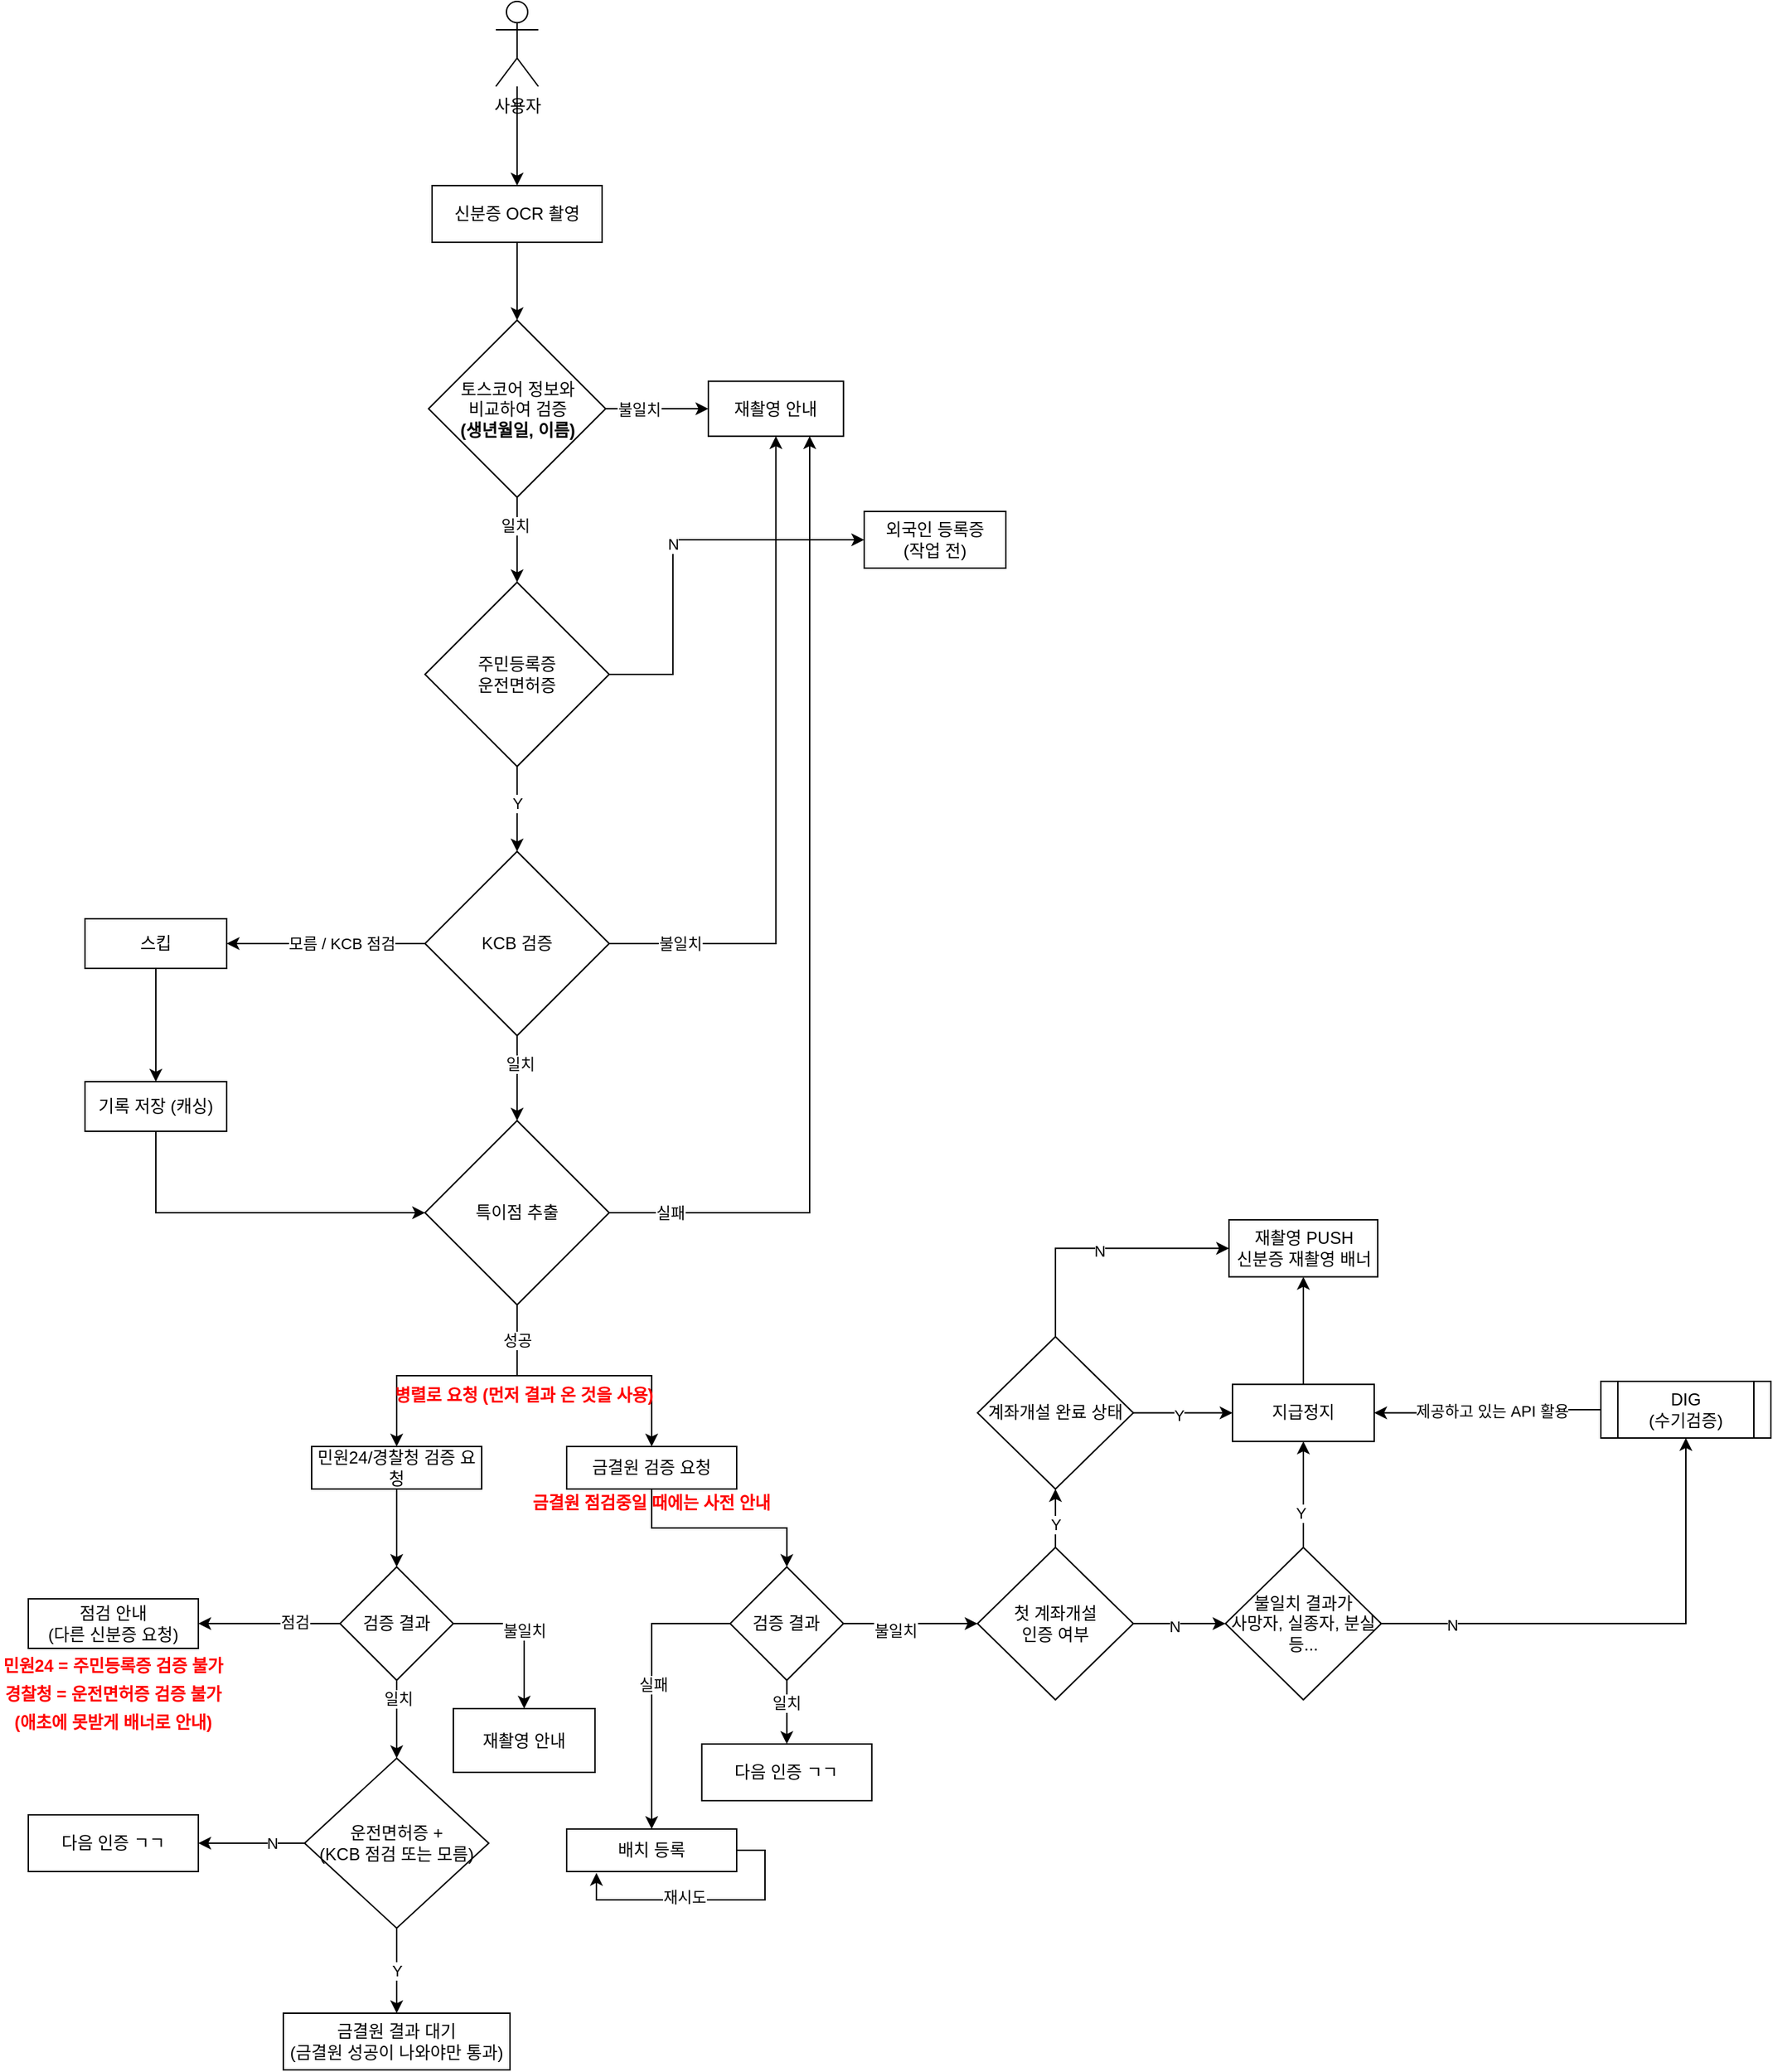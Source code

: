 <mxfile version="14.6.12" type="github">
  <diagram id="C5RBs43oDa-KdzZeNtuy" name="Page-1">
    <mxGraphModel dx="2013" dy="541" grid="1" gridSize="10" guides="1" tooltips="1" connect="1" arrows="1" fold="1" page="1" pageScale="1" pageWidth="827" pageHeight="1169" math="0" shadow="0">
      <root>
        <mxCell id="WIyWlLk6GJQsqaUBKTNV-0" />
        <mxCell id="WIyWlLk6GJQsqaUBKTNV-1" parent="WIyWlLk6GJQsqaUBKTNV-0" />
        <mxCell id="xMfNHaJi8qfaiqYtk1ZG-2" value="" style="edgeStyle=orthogonalEdgeStyle;rounded=0;orthogonalLoop=1;jettySize=auto;html=1;" edge="1" parent="WIyWlLk6GJQsqaUBKTNV-1" source="xMfNHaJi8qfaiqYtk1ZG-0" target="xMfNHaJi8qfaiqYtk1ZG-1">
          <mxGeometry relative="1" as="geometry" />
        </mxCell>
        <mxCell id="xMfNHaJi8qfaiqYtk1ZG-0" value="사용자" style="shape=umlActor;verticalLabelPosition=bottom;verticalAlign=top;html=1;outlineConnect=0;" vertex="1" parent="WIyWlLk6GJQsqaUBKTNV-1">
          <mxGeometry x="220" y="20" width="30" height="60" as="geometry" />
        </mxCell>
        <mxCell id="xMfNHaJi8qfaiqYtk1ZG-4" value="" style="edgeStyle=orthogonalEdgeStyle;rounded=0;orthogonalLoop=1;jettySize=auto;html=1;" edge="1" parent="WIyWlLk6GJQsqaUBKTNV-1" source="xMfNHaJi8qfaiqYtk1ZG-1" target="xMfNHaJi8qfaiqYtk1ZG-3">
          <mxGeometry relative="1" as="geometry" />
        </mxCell>
        <mxCell id="xMfNHaJi8qfaiqYtk1ZG-1" value="신분증 OCR 촬영" style="whiteSpace=wrap;html=1;verticalAlign=middle;" vertex="1" parent="WIyWlLk6GJQsqaUBKTNV-1">
          <mxGeometry x="175" y="150" width="120" height="40" as="geometry" />
        </mxCell>
        <mxCell id="xMfNHaJi8qfaiqYtk1ZG-6" value="" style="edgeStyle=orthogonalEdgeStyle;rounded=0;orthogonalLoop=1;jettySize=auto;html=1;" edge="1" parent="WIyWlLk6GJQsqaUBKTNV-1" source="xMfNHaJi8qfaiqYtk1ZG-3" target="xMfNHaJi8qfaiqYtk1ZG-5">
          <mxGeometry relative="1" as="geometry" />
        </mxCell>
        <mxCell id="xMfNHaJi8qfaiqYtk1ZG-11" value="일치&amp;nbsp;" style="edgeLabel;html=1;align=center;verticalAlign=middle;resizable=0;points=[];" vertex="1" connectable="0" parent="xMfNHaJi8qfaiqYtk1ZG-6">
          <mxGeometry x="0.24" relative="1" as="geometry">
            <mxPoint y="-17" as="offset" />
          </mxGeometry>
        </mxCell>
        <mxCell id="xMfNHaJi8qfaiqYtk1ZG-13" value="" style="edgeStyle=orthogonalEdgeStyle;rounded=0;orthogonalLoop=1;jettySize=auto;html=1;" edge="1" parent="WIyWlLk6GJQsqaUBKTNV-1" source="xMfNHaJi8qfaiqYtk1ZG-3" target="xMfNHaJi8qfaiqYtk1ZG-12">
          <mxGeometry relative="1" as="geometry" />
        </mxCell>
        <mxCell id="xMfNHaJi8qfaiqYtk1ZG-14" value="불일치" style="edgeLabel;html=1;align=center;verticalAlign=middle;resizable=0;points=[];" vertex="1" connectable="0" parent="xMfNHaJi8qfaiqYtk1ZG-13">
          <mxGeometry x="0.248" y="2" relative="1" as="geometry">
            <mxPoint x="-22" y="2" as="offset" />
          </mxGeometry>
        </mxCell>
        <mxCell id="xMfNHaJi8qfaiqYtk1ZG-3" value="토스코어 정보와 &lt;br&gt;비교하여 검증&lt;br&gt;&lt;b&gt;(생년월일, 이름)&lt;/b&gt;" style="rhombus;whiteSpace=wrap;html=1;verticalAlign=middle;" vertex="1" parent="WIyWlLk6GJQsqaUBKTNV-1">
          <mxGeometry x="172.5" y="245" width="125" height="125" as="geometry" />
        </mxCell>
        <mxCell id="xMfNHaJi8qfaiqYtk1ZG-10" value="N" style="edgeStyle=orthogonalEdgeStyle;rounded=0;orthogonalLoop=1;jettySize=auto;html=1;" edge="1" parent="WIyWlLk6GJQsqaUBKTNV-1" source="xMfNHaJi8qfaiqYtk1ZG-5" target="xMfNHaJi8qfaiqYtk1ZG-9">
          <mxGeometry relative="1" as="geometry">
            <Array as="points">
              <mxPoint x="345" y="495" />
              <mxPoint x="345" y="440" />
              <mxPoint x="345" y="440" />
            </Array>
          </mxGeometry>
        </mxCell>
        <mxCell id="xMfNHaJi8qfaiqYtk1ZG-16" value="" style="edgeStyle=orthogonalEdgeStyle;rounded=0;orthogonalLoop=1;jettySize=auto;html=1;" edge="1" parent="WIyWlLk6GJQsqaUBKTNV-1" source="xMfNHaJi8qfaiqYtk1ZG-5" target="xMfNHaJi8qfaiqYtk1ZG-15">
          <mxGeometry relative="1" as="geometry" />
        </mxCell>
        <mxCell id="xMfNHaJi8qfaiqYtk1ZG-17" value="Y" style="edgeLabel;html=1;align=center;verticalAlign=middle;resizable=0;points=[];" vertex="1" connectable="0" parent="xMfNHaJi8qfaiqYtk1ZG-16">
          <mxGeometry x="-0.15" relative="1" as="geometry">
            <mxPoint as="offset" />
          </mxGeometry>
        </mxCell>
        <mxCell id="xMfNHaJi8qfaiqYtk1ZG-5" value="주민등록증&lt;br&gt;운전면허증" style="rhombus;whiteSpace=wrap;html=1;" vertex="1" parent="WIyWlLk6GJQsqaUBKTNV-1">
          <mxGeometry x="170" y="430" width="130" height="130" as="geometry" />
        </mxCell>
        <mxCell id="xMfNHaJi8qfaiqYtk1ZG-9" value="외국인 등록증&lt;br&gt;(작업 전)" style="whiteSpace=wrap;html=1;" vertex="1" parent="WIyWlLk6GJQsqaUBKTNV-1">
          <mxGeometry x="480" y="380" width="100" height="40" as="geometry" />
        </mxCell>
        <mxCell id="xMfNHaJi8qfaiqYtk1ZG-12" value="재촬영 안내" style="whiteSpace=wrap;html=1;" vertex="1" parent="WIyWlLk6GJQsqaUBKTNV-1">
          <mxGeometry x="370" y="288.13" width="95.38" height="38.75" as="geometry" />
        </mxCell>
        <mxCell id="xMfNHaJi8qfaiqYtk1ZG-19" value="" style="edgeStyle=orthogonalEdgeStyle;rounded=0;orthogonalLoop=1;jettySize=auto;html=1;" edge="1" parent="WIyWlLk6GJQsqaUBKTNV-1" source="xMfNHaJi8qfaiqYtk1ZG-15" target="xMfNHaJi8qfaiqYtk1ZG-18">
          <mxGeometry relative="1" as="geometry" />
        </mxCell>
        <mxCell id="xMfNHaJi8qfaiqYtk1ZG-20" value="모름 / KCB 점검" style="edgeLabel;html=1;align=center;verticalAlign=middle;resizable=0;points=[];" vertex="1" connectable="0" parent="xMfNHaJi8qfaiqYtk1ZG-19">
          <mxGeometry x="-0.153" relative="1" as="geometry">
            <mxPoint as="offset" />
          </mxGeometry>
        </mxCell>
        <mxCell id="xMfNHaJi8qfaiqYtk1ZG-24" value="" style="edgeStyle=orthogonalEdgeStyle;rounded=0;orthogonalLoop=1;jettySize=auto;html=1;" edge="1" parent="WIyWlLk6GJQsqaUBKTNV-1" source="xMfNHaJi8qfaiqYtk1ZG-15" target="xMfNHaJi8qfaiqYtk1ZG-23">
          <mxGeometry relative="1" as="geometry" />
        </mxCell>
        <mxCell id="xMfNHaJi8qfaiqYtk1ZG-26" value="일치" style="edgeLabel;html=1;align=center;verticalAlign=middle;resizable=0;points=[];" vertex="1" connectable="0" parent="xMfNHaJi8qfaiqYtk1ZG-24">
          <mxGeometry x="-0.333" y="2" relative="1" as="geometry">
            <mxPoint as="offset" />
          </mxGeometry>
        </mxCell>
        <mxCell id="xMfNHaJi8qfaiqYtk1ZG-28" value="" style="edgeStyle=orthogonalEdgeStyle;rounded=0;orthogonalLoop=1;jettySize=auto;html=1;entryX=0.5;entryY=1;entryDx=0;entryDy=0;" edge="1" parent="WIyWlLk6GJQsqaUBKTNV-1" source="xMfNHaJi8qfaiqYtk1ZG-15" target="xMfNHaJi8qfaiqYtk1ZG-12">
          <mxGeometry relative="1" as="geometry">
            <mxPoint x="370" y="685" as="targetPoint" />
          </mxGeometry>
        </mxCell>
        <mxCell id="xMfNHaJi8qfaiqYtk1ZG-29" value="불일치" style="edgeLabel;html=1;align=center;verticalAlign=middle;resizable=0;points=[];" vertex="1" connectable="0" parent="xMfNHaJi8qfaiqYtk1ZG-28">
          <mxGeometry x="-0.224" y="-4" relative="1" as="geometry">
            <mxPoint x="-72" y="67" as="offset" />
          </mxGeometry>
        </mxCell>
        <mxCell id="xMfNHaJi8qfaiqYtk1ZG-15" value="KCB 검증" style="rhombus;whiteSpace=wrap;html=1;" vertex="1" parent="WIyWlLk6GJQsqaUBKTNV-1">
          <mxGeometry x="170" y="620" width="130" height="130" as="geometry" />
        </mxCell>
        <mxCell id="xMfNHaJi8qfaiqYtk1ZG-22" value="" style="edgeStyle=orthogonalEdgeStyle;rounded=0;orthogonalLoop=1;jettySize=auto;html=1;" edge="1" parent="WIyWlLk6GJQsqaUBKTNV-1" source="xMfNHaJi8qfaiqYtk1ZG-18" target="xMfNHaJi8qfaiqYtk1ZG-21">
          <mxGeometry relative="1" as="geometry" />
        </mxCell>
        <mxCell id="xMfNHaJi8qfaiqYtk1ZG-18" value="스킵" style="whiteSpace=wrap;html=1;" vertex="1" parent="WIyWlLk6GJQsqaUBKTNV-1">
          <mxGeometry x="-70" y="667.5" width="100" height="35" as="geometry" />
        </mxCell>
        <mxCell id="xMfNHaJi8qfaiqYtk1ZG-25" style="edgeStyle=orthogonalEdgeStyle;rounded=0;orthogonalLoop=1;jettySize=auto;html=1;entryX=0;entryY=0.5;entryDx=0;entryDy=0;" edge="1" parent="WIyWlLk6GJQsqaUBKTNV-1" source="xMfNHaJi8qfaiqYtk1ZG-21" target="xMfNHaJi8qfaiqYtk1ZG-23">
          <mxGeometry relative="1" as="geometry">
            <Array as="points">
              <mxPoint x="-20" y="875" />
            </Array>
          </mxGeometry>
        </mxCell>
        <mxCell id="xMfNHaJi8qfaiqYtk1ZG-21" value="기록 저장 (캐싱)" style="whiteSpace=wrap;html=1;" vertex="1" parent="WIyWlLk6GJQsqaUBKTNV-1">
          <mxGeometry x="-70" y="782.5" width="100" height="35" as="geometry" />
        </mxCell>
        <mxCell id="xMfNHaJi8qfaiqYtk1ZG-32" style="edgeStyle=orthogonalEdgeStyle;rounded=0;orthogonalLoop=1;jettySize=auto;html=1;entryX=0.75;entryY=1;entryDx=0;entryDy=0;" edge="1" parent="WIyWlLk6GJQsqaUBKTNV-1" source="xMfNHaJi8qfaiqYtk1ZG-23" target="xMfNHaJi8qfaiqYtk1ZG-12">
          <mxGeometry relative="1" as="geometry" />
        </mxCell>
        <mxCell id="xMfNHaJi8qfaiqYtk1ZG-33" value="실패" style="edgeLabel;html=1;align=center;verticalAlign=middle;resizable=0;points=[];" vertex="1" connectable="0" parent="xMfNHaJi8qfaiqYtk1ZG-32">
          <mxGeometry x="-0.875" relative="1" as="geometry">
            <mxPoint as="offset" />
          </mxGeometry>
        </mxCell>
        <mxCell id="xMfNHaJi8qfaiqYtk1ZG-35" value="" style="edgeStyle=orthogonalEdgeStyle;rounded=0;orthogonalLoop=1;jettySize=auto;html=1;" edge="1" parent="WIyWlLk6GJQsqaUBKTNV-1" source="xMfNHaJi8qfaiqYtk1ZG-23" target="xMfNHaJi8qfaiqYtk1ZG-34">
          <mxGeometry relative="1" as="geometry" />
        </mxCell>
        <mxCell id="xMfNHaJi8qfaiqYtk1ZG-36" style="edgeStyle=orthogonalEdgeStyle;rounded=0;orthogonalLoop=1;jettySize=auto;html=1;entryX=0.5;entryY=0;entryDx=0;entryDy=0;" edge="1" parent="WIyWlLk6GJQsqaUBKTNV-1" source="xMfNHaJi8qfaiqYtk1ZG-23" target="xMfNHaJi8qfaiqYtk1ZG-37">
          <mxGeometry relative="1" as="geometry">
            <mxPoint x="300" y="1010" as="targetPoint" />
          </mxGeometry>
        </mxCell>
        <mxCell id="xMfNHaJi8qfaiqYtk1ZG-41" value="성공" style="edgeLabel;html=1;align=center;verticalAlign=middle;resizable=0;points=[];" vertex="1" connectable="0" parent="xMfNHaJi8qfaiqYtk1ZG-36">
          <mxGeometry x="-0.746" relative="1" as="geometry">
            <mxPoint as="offset" />
          </mxGeometry>
        </mxCell>
        <mxCell id="xMfNHaJi8qfaiqYtk1ZG-23" value="특이점 추출" style="rhombus;whiteSpace=wrap;html=1;" vertex="1" parent="WIyWlLk6GJQsqaUBKTNV-1">
          <mxGeometry x="170" y="810" width="130" height="130" as="geometry" />
        </mxCell>
        <mxCell id="xMfNHaJi8qfaiqYtk1ZG-45" value="" style="edgeStyle=orthogonalEdgeStyle;rounded=0;orthogonalLoop=1;jettySize=auto;html=1;fontColor=#FF0000;" edge="1" parent="WIyWlLk6GJQsqaUBKTNV-1" source="xMfNHaJi8qfaiqYtk1ZG-34" target="xMfNHaJi8qfaiqYtk1ZG-44">
          <mxGeometry relative="1" as="geometry" />
        </mxCell>
        <mxCell id="xMfNHaJi8qfaiqYtk1ZG-34" value="민원24/경찰청 검증 요청" style="whiteSpace=wrap;html=1;" vertex="1" parent="WIyWlLk6GJQsqaUBKTNV-1">
          <mxGeometry x="90" y="1040" width="120" height="30" as="geometry" />
        </mxCell>
        <mxCell id="xMfNHaJi8qfaiqYtk1ZG-47" value="" style="edgeStyle=orthogonalEdgeStyle;rounded=0;orthogonalLoop=1;jettySize=auto;html=1;fontColor=#FF0000;" edge="1" parent="WIyWlLk6GJQsqaUBKTNV-1" source="xMfNHaJi8qfaiqYtk1ZG-37" target="xMfNHaJi8qfaiqYtk1ZG-46">
          <mxGeometry relative="1" as="geometry" />
        </mxCell>
        <mxCell id="xMfNHaJi8qfaiqYtk1ZG-37" value="금결원 검증 요청" style="whiteSpace=wrap;html=1;" vertex="1" parent="WIyWlLk6GJQsqaUBKTNV-1">
          <mxGeometry x="270" y="1040" width="120" height="30" as="geometry" />
        </mxCell>
        <mxCell id="xMfNHaJi8qfaiqYtk1ZG-42" value="병렬로 요청 (먼저 결과 온 것을 사용)" style="text;html=1;strokeColor=none;fillColor=none;align=center;verticalAlign=middle;whiteSpace=wrap;rounded=0;fontStyle=1;fontColor=#FF0000;" vertex="1" parent="WIyWlLk6GJQsqaUBKTNV-1">
          <mxGeometry x="145" y="994" width="190" height="20" as="geometry" />
        </mxCell>
        <mxCell id="xMfNHaJi8qfaiqYtk1ZG-49" value="" style="edgeStyle=orthogonalEdgeStyle;rounded=0;orthogonalLoop=1;jettySize=auto;html=1;fontColor=#FF0000;" edge="1" parent="WIyWlLk6GJQsqaUBKTNV-1" source="xMfNHaJi8qfaiqYtk1ZG-44" target="xMfNHaJi8qfaiqYtk1ZG-48">
          <mxGeometry relative="1" as="geometry" />
        </mxCell>
        <mxCell id="xMfNHaJi8qfaiqYtk1ZG-50" value="&lt;font color=&quot;#000000&quot;&gt;점검&lt;/font&gt;" style="edgeLabel;html=1;align=center;verticalAlign=middle;resizable=0;points=[];fontColor=#FF0000;" vertex="1" connectable="0" parent="xMfNHaJi8qfaiqYtk1ZG-49">
          <mxGeometry x="-0.36" y="-1" relative="1" as="geometry">
            <mxPoint as="offset" />
          </mxGeometry>
        </mxCell>
        <mxCell id="xMfNHaJi8qfaiqYtk1ZG-56" value="" style="edgeStyle=orthogonalEdgeStyle;rounded=0;orthogonalLoop=1;jettySize=auto;html=1;fontColor=#FF0000;" edge="1" parent="WIyWlLk6GJQsqaUBKTNV-1" source="xMfNHaJi8qfaiqYtk1ZG-44" target="xMfNHaJi8qfaiqYtk1ZG-55">
          <mxGeometry relative="1" as="geometry" />
        </mxCell>
        <mxCell id="xMfNHaJi8qfaiqYtk1ZG-57" value="&lt;font color=&quot;#000000&quot;&gt;&lt;span&gt;일치&lt;/span&gt;&lt;/font&gt;" style="edgeLabel;html=1;align=center;verticalAlign=middle;resizable=0;points=[];fontColor=#FF0000;" vertex="1" connectable="0" parent="xMfNHaJi8qfaiqYtk1ZG-56">
          <mxGeometry x="-0.538" y="1" relative="1" as="geometry">
            <mxPoint as="offset" />
          </mxGeometry>
        </mxCell>
        <mxCell id="xMfNHaJi8qfaiqYtk1ZG-64" value="&lt;font color=&quot;#000000&quot;&gt;불일치&lt;/font&gt;" style="edgeStyle=orthogonalEdgeStyle;rounded=0;orthogonalLoop=1;jettySize=auto;html=1;fontColor=#FF0000;" edge="1" parent="WIyWlLk6GJQsqaUBKTNV-1" source="xMfNHaJi8qfaiqYtk1ZG-44" target="xMfNHaJi8qfaiqYtk1ZG-65">
          <mxGeometry relative="1" as="geometry">
            <mxPoint x="230" y="1230" as="targetPoint" />
            <Array as="points">
              <mxPoint x="240" y="1165" />
            </Array>
          </mxGeometry>
        </mxCell>
        <mxCell id="xMfNHaJi8qfaiqYtk1ZG-44" value="검증 결과" style="rhombus;whiteSpace=wrap;html=1;" vertex="1" parent="WIyWlLk6GJQsqaUBKTNV-1">
          <mxGeometry x="110" y="1125" width="80" height="80" as="geometry" />
        </mxCell>
        <mxCell id="xMfNHaJi8qfaiqYtk1ZG-66" style="edgeStyle=orthogonalEdgeStyle;rounded=0;orthogonalLoop=1;jettySize=auto;html=1;fontColor=#FF0000;exitX=0;exitY=0.5;exitDx=0;exitDy=0;" edge="1" parent="WIyWlLk6GJQsqaUBKTNV-1" source="xMfNHaJi8qfaiqYtk1ZG-46" target="xMfNHaJi8qfaiqYtk1ZG-67">
          <mxGeometry relative="1" as="geometry">
            <mxPoint x="330" y="1280" as="targetPoint" />
            <mxPoint x="330" y="1180" as="sourcePoint" />
          </mxGeometry>
        </mxCell>
        <mxCell id="xMfNHaJi8qfaiqYtk1ZG-68" value="실패" style="edgeLabel;html=1;align=center;verticalAlign=middle;resizable=0;points=[];" vertex="1" connectable="0" parent="xMfNHaJi8qfaiqYtk1ZG-66">
          <mxGeometry x="-0.018" y="1" relative="1" as="geometry">
            <mxPoint as="offset" />
          </mxGeometry>
        </mxCell>
        <mxCell id="xMfNHaJi8qfaiqYtk1ZG-72" style="edgeStyle=orthogonalEdgeStyle;rounded=0;orthogonalLoop=1;jettySize=auto;html=1;fontColor=#000000;" edge="1" parent="WIyWlLk6GJQsqaUBKTNV-1" source="xMfNHaJi8qfaiqYtk1ZG-46" target="xMfNHaJi8qfaiqYtk1ZG-71">
          <mxGeometry relative="1" as="geometry" />
        </mxCell>
        <mxCell id="xMfNHaJi8qfaiqYtk1ZG-73" value="일치" style="edgeLabel;html=1;align=center;verticalAlign=middle;resizable=0;points=[];fontColor=#000000;" vertex="1" connectable="0" parent="xMfNHaJi8qfaiqYtk1ZG-72">
          <mxGeometry x="-0.289" y="-1" relative="1" as="geometry">
            <mxPoint as="offset" />
          </mxGeometry>
        </mxCell>
        <mxCell id="xMfNHaJi8qfaiqYtk1ZG-74" style="edgeStyle=orthogonalEdgeStyle;rounded=0;orthogonalLoop=1;jettySize=auto;html=1;fontColor=#000000;" edge="1" parent="WIyWlLk6GJQsqaUBKTNV-1" source="xMfNHaJi8qfaiqYtk1ZG-46">
          <mxGeometry relative="1" as="geometry">
            <mxPoint x="560" y="1165" as="targetPoint" />
          </mxGeometry>
        </mxCell>
        <mxCell id="xMfNHaJi8qfaiqYtk1ZG-80" value="불일치" style="edgeLabel;html=1;align=center;verticalAlign=middle;resizable=0;points=[];fontColor=#000000;" vertex="1" connectable="0" parent="xMfNHaJi8qfaiqYtk1ZG-74">
          <mxGeometry x="-0.247" y="-5" relative="1" as="geometry">
            <mxPoint as="offset" />
          </mxGeometry>
        </mxCell>
        <mxCell id="xMfNHaJi8qfaiqYtk1ZG-46" value="&lt;span&gt;검증 결과&lt;/span&gt;" style="rhombus;whiteSpace=wrap;html=1;" vertex="1" parent="WIyWlLk6GJQsqaUBKTNV-1">
          <mxGeometry x="385.38" y="1125" width="80" height="80" as="geometry" />
        </mxCell>
        <mxCell id="xMfNHaJi8qfaiqYtk1ZG-48" value="점검 안내 &lt;br&gt;(다른 신분증 요청)" style="whiteSpace=wrap;html=1;" vertex="1" parent="WIyWlLk6GJQsqaUBKTNV-1">
          <mxGeometry x="-110" y="1147.5" width="120" height="35" as="geometry" />
        </mxCell>
        <mxCell id="xMfNHaJi8qfaiqYtk1ZG-53" value="민원24 = 주민등록증 검증 불가" style="text;html=1;strokeColor=none;fillColor=none;align=center;verticalAlign=middle;whiteSpace=wrap;rounded=0;fontColor=#FF0000;fontStyle=1" vertex="1" parent="WIyWlLk6GJQsqaUBKTNV-1">
          <mxGeometry x="-130" y="1185" width="160" height="20" as="geometry" />
        </mxCell>
        <mxCell id="xMfNHaJi8qfaiqYtk1ZG-54" value="경찰청 = 운전면허증 검증 불가" style="text;html=1;strokeColor=none;fillColor=none;align=center;verticalAlign=middle;whiteSpace=wrap;rounded=0;fontColor=#FF0000;fontStyle=1" vertex="1" parent="WIyWlLk6GJQsqaUBKTNV-1">
          <mxGeometry x="-130" y="1205" width="160" height="20" as="geometry" />
        </mxCell>
        <mxCell id="xMfNHaJi8qfaiqYtk1ZG-59" value="" style="edgeStyle=orthogonalEdgeStyle;rounded=0;orthogonalLoop=1;jettySize=auto;html=1;fontColor=#FF0000;" edge="1" parent="WIyWlLk6GJQsqaUBKTNV-1" source="xMfNHaJi8qfaiqYtk1ZG-55" target="xMfNHaJi8qfaiqYtk1ZG-58">
          <mxGeometry relative="1" as="geometry" />
        </mxCell>
        <mxCell id="xMfNHaJi8qfaiqYtk1ZG-60" value="&lt;font color=&quot;#000000&quot;&gt;N&lt;/font&gt;" style="edgeLabel;html=1;align=center;verticalAlign=middle;resizable=0;points=[];fontColor=#FF0000;" vertex="1" connectable="0" parent="xMfNHaJi8qfaiqYtk1ZG-59">
          <mxGeometry x="-0.387" relative="1" as="geometry">
            <mxPoint as="offset" />
          </mxGeometry>
        </mxCell>
        <mxCell id="xMfNHaJi8qfaiqYtk1ZG-62" value="&lt;font color=&quot;#000000&quot;&gt;Y&lt;/font&gt;" style="edgeStyle=orthogonalEdgeStyle;rounded=0;orthogonalLoop=1;jettySize=auto;html=1;fontColor=#FF0000;" edge="1" parent="WIyWlLk6GJQsqaUBKTNV-1" source="xMfNHaJi8qfaiqYtk1ZG-55" target="xMfNHaJi8qfaiqYtk1ZG-61">
          <mxGeometry relative="1" as="geometry" />
        </mxCell>
        <mxCell id="xMfNHaJi8qfaiqYtk1ZG-55" value="운전면허증 + &lt;br&gt;(KCB 점검 또는 모름)" style="rhombus;whiteSpace=wrap;html=1;" vertex="1" parent="WIyWlLk6GJQsqaUBKTNV-1">
          <mxGeometry x="85" y="1260" width="130" height="120" as="geometry" />
        </mxCell>
        <mxCell id="xMfNHaJi8qfaiqYtk1ZG-58" value="다음 인증 ㄱㄱ" style="whiteSpace=wrap;html=1;" vertex="1" parent="WIyWlLk6GJQsqaUBKTNV-1">
          <mxGeometry x="-110" y="1300" width="120" height="40" as="geometry" />
        </mxCell>
        <mxCell id="xMfNHaJi8qfaiqYtk1ZG-61" value="금결원 결과 대기&lt;br&gt;(금결원 성공이 나와야만 통과)" style="whiteSpace=wrap;html=1;" vertex="1" parent="WIyWlLk6GJQsqaUBKTNV-1">
          <mxGeometry x="70" y="1440" width="160" height="40" as="geometry" />
        </mxCell>
        <mxCell id="xMfNHaJi8qfaiqYtk1ZG-65" value="&lt;font color=&quot;#000000&quot;&gt;재촬영 안내&lt;/font&gt;" style="rounded=0;whiteSpace=wrap;html=1;fontColor=#FF0000;" vertex="1" parent="WIyWlLk6GJQsqaUBKTNV-1">
          <mxGeometry x="190" y="1225" width="100" height="45" as="geometry" />
        </mxCell>
        <mxCell id="xMfNHaJi8qfaiqYtk1ZG-67" value="&lt;font color=&quot;#000000&quot;&gt;배치 등록&lt;/font&gt;" style="rounded=0;whiteSpace=wrap;html=1;fontColor=#FF0000;" vertex="1" parent="WIyWlLk6GJQsqaUBKTNV-1">
          <mxGeometry x="270" y="1310" width="120" height="30" as="geometry" />
        </mxCell>
        <mxCell id="xMfNHaJi8qfaiqYtk1ZG-69" style="edgeStyle=orthogonalEdgeStyle;rounded=0;orthogonalLoop=1;jettySize=auto;html=1;entryX=0.175;entryY=1.033;entryDx=0;entryDy=0;entryPerimeter=0;fontColor=#000000;" edge="1" parent="WIyWlLk6GJQsqaUBKTNV-1" source="xMfNHaJi8qfaiqYtk1ZG-67" target="xMfNHaJi8qfaiqYtk1ZG-67">
          <mxGeometry relative="1" as="geometry">
            <Array as="points">
              <mxPoint x="410" y="1325" />
              <mxPoint x="410" y="1360" />
              <mxPoint x="291" y="1360" />
            </Array>
          </mxGeometry>
        </mxCell>
        <mxCell id="xMfNHaJi8qfaiqYtk1ZG-70" value="재시도" style="edgeLabel;html=1;align=center;verticalAlign=middle;resizable=0;points=[];fontColor=#000000;" vertex="1" connectable="0" parent="xMfNHaJi8qfaiqYtk1ZG-69">
          <mxGeometry x="0.161" y="-2" relative="1" as="geometry">
            <mxPoint as="offset" />
          </mxGeometry>
        </mxCell>
        <mxCell id="xMfNHaJi8qfaiqYtk1ZG-71" value="다음 인증 ㄱㄱ" style="whiteSpace=wrap;html=1;" vertex="1" parent="WIyWlLk6GJQsqaUBKTNV-1">
          <mxGeometry x="365.38" y="1250" width="120" height="40" as="geometry" />
        </mxCell>
        <mxCell id="xMfNHaJi8qfaiqYtk1ZG-82" value="" style="edgeStyle=orthogonalEdgeStyle;rounded=0;orthogonalLoop=1;jettySize=auto;html=1;fontColor=#000000;" edge="1" parent="WIyWlLk6GJQsqaUBKTNV-1" source="xMfNHaJi8qfaiqYtk1ZG-76" target="xMfNHaJi8qfaiqYtk1ZG-81">
          <mxGeometry relative="1" as="geometry" />
        </mxCell>
        <mxCell id="xMfNHaJi8qfaiqYtk1ZG-95" value="Y" style="edgeLabel;html=1;align=center;verticalAlign=middle;resizable=0;points=[];fontColor=#000000;" vertex="1" connectable="0" parent="xMfNHaJi8qfaiqYtk1ZG-82">
          <mxGeometry x="-0.164" relative="1" as="geometry">
            <mxPoint as="offset" />
          </mxGeometry>
        </mxCell>
        <mxCell id="xMfNHaJi8qfaiqYtk1ZG-97" value="" style="edgeStyle=orthogonalEdgeStyle;rounded=0;orthogonalLoop=1;jettySize=auto;html=1;fontColor=#000000;" edge="1" parent="WIyWlLk6GJQsqaUBKTNV-1" source="xMfNHaJi8qfaiqYtk1ZG-76" target="xMfNHaJi8qfaiqYtk1ZG-96">
          <mxGeometry relative="1" as="geometry" />
        </mxCell>
        <mxCell id="xMfNHaJi8qfaiqYtk1ZG-98" value="N" style="edgeLabel;html=1;align=center;verticalAlign=middle;resizable=0;points=[];fontColor=#000000;" vertex="1" connectable="0" parent="xMfNHaJi8qfaiqYtk1ZG-97">
          <mxGeometry x="-0.125" y="-2" relative="1" as="geometry">
            <mxPoint as="offset" />
          </mxGeometry>
        </mxCell>
        <mxCell id="xMfNHaJi8qfaiqYtk1ZG-76" value="첫 계좌개설 &lt;br&gt;인증 여부" style="rhombus;whiteSpace=wrap;html=1;" vertex="1" parent="WIyWlLk6GJQsqaUBKTNV-1">
          <mxGeometry x="560" y="1111.25" width="110" height="107.5" as="geometry" />
        </mxCell>
        <mxCell id="xMfNHaJi8qfaiqYtk1ZG-86" value="" style="edgeStyle=orthogonalEdgeStyle;rounded=0;orthogonalLoop=1;jettySize=auto;html=1;fontColor=#000000;" edge="1" parent="WIyWlLk6GJQsqaUBKTNV-1" source="xMfNHaJi8qfaiqYtk1ZG-81" target="xMfNHaJi8qfaiqYtk1ZG-85">
          <mxGeometry relative="1" as="geometry" />
        </mxCell>
        <mxCell id="xMfNHaJi8qfaiqYtk1ZG-94" value="Y" style="edgeLabel;html=1;align=center;verticalAlign=middle;resizable=0;points=[];fontColor=#000000;" vertex="1" connectable="0" parent="xMfNHaJi8qfaiqYtk1ZG-86">
          <mxGeometry x="-0.086" y="-1" relative="1" as="geometry">
            <mxPoint as="offset" />
          </mxGeometry>
        </mxCell>
        <mxCell id="xMfNHaJi8qfaiqYtk1ZG-107" style="edgeStyle=orthogonalEdgeStyle;rounded=0;orthogonalLoop=1;jettySize=auto;html=1;entryX=0;entryY=0.5;entryDx=0;entryDy=0;fontColor=#000000;" edge="1" parent="WIyWlLk6GJQsqaUBKTNV-1" source="xMfNHaJi8qfaiqYtk1ZG-81" target="xMfNHaJi8qfaiqYtk1ZG-101">
          <mxGeometry relative="1" as="geometry">
            <Array as="points">
              <mxPoint x="615" y="900" />
            </Array>
          </mxGeometry>
        </mxCell>
        <mxCell id="xMfNHaJi8qfaiqYtk1ZG-108" value="N" style="edgeLabel;html=1;align=center;verticalAlign=middle;resizable=0;points=[];fontColor=#000000;" vertex="1" connectable="0" parent="xMfNHaJi8qfaiqYtk1ZG-107">
          <mxGeometry x="0.01" y="-2" relative="1" as="geometry">
            <mxPoint as="offset" />
          </mxGeometry>
        </mxCell>
        <mxCell id="xMfNHaJi8qfaiqYtk1ZG-81" value="계좌개설 완료 상태" style="rhombus;whiteSpace=wrap;html=1;" vertex="1" parent="WIyWlLk6GJQsqaUBKTNV-1">
          <mxGeometry x="560" y="962.5" width="110" height="107.5" as="geometry" />
        </mxCell>
        <mxCell id="xMfNHaJi8qfaiqYtk1ZG-102" style="edgeStyle=orthogonalEdgeStyle;rounded=0;orthogonalLoop=1;jettySize=auto;html=1;entryX=0.5;entryY=1;entryDx=0;entryDy=0;fontColor=#000000;" edge="1" parent="WIyWlLk6GJQsqaUBKTNV-1" source="xMfNHaJi8qfaiqYtk1ZG-85" target="xMfNHaJi8qfaiqYtk1ZG-101">
          <mxGeometry relative="1" as="geometry" />
        </mxCell>
        <mxCell id="xMfNHaJi8qfaiqYtk1ZG-85" value="지급정지" style="whiteSpace=wrap;html=1;" vertex="1" parent="WIyWlLk6GJQsqaUBKTNV-1">
          <mxGeometry x="740" y="996.13" width="100" height="40.25" as="geometry" />
        </mxCell>
        <mxCell id="xMfNHaJi8qfaiqYtk1ZG-92" style="edgeStyle=orthogonalEdgeStyle;rounded=0;orthogonalLoop=1;jettySize=auto;html=1;entryX=1;entryY=0.5;entryDx=0;entryDy=0;fontColor=#000000;" edge="1" parent="WIyWlLk6GJQsqaUBKTNV-1" source="xMfNHaJi8qfaiqYtk1ZG-90" target="xMfNHaJi8qfaiqYtk1ZG-85">
          <mxGeometry relative="1" as="geometry" />
        </mxCell>
        <mxCell id="xMfNHaJi8qfaiqYtk1ZG-93" value="제공하고 있는 API 활용" style="edgeLabel;html=1;align=center;verticalAlign=middle;resizable=0;points=[];fontColor=#000000;" vertex="1" connectable="0" parent="xMfNHaJi8qfaiqYtk1ZG-92">
          <mxGeometry x="-0.054" y="1" relative="1" as="geometry">
            <mxPoint as="offset" />
          </mxGeometry>
        </mxCell>
        <mxCell id="xMfNHaJi8qfaiqYtk1ZG-90" value="DIG&lt;br&gt;(수기검증)" style="shape=process;whiteSpace=wrap;html=1;backgroundOutline=1;fontColor=#000000;" vertex="1" parent="WIyWlLk6GJQsqaUBKTNV-1">
          <mxGeometry x="1000" y="994" width="120" height="40" as="geometry" />
        </mxCell>
        <mxCell id="xMfNHaJi8qfaiqYtk1ZG-99" style="edgeStyle=orthogonalEdgeStyle;rounded=0;orthogonalLoop=1;jettySize=auto;html=1;entryX=0.5;entryY=1;entryDx=0;entryDy=0;fontColor=#000000;" edge="1" parent="WIyWlLk6GJQsqaUBKTNV-1" source="xMfNHaJi8qfaiqYtk1ZG-96" target="xMfNHaJi8qfaiqYtk1ZG-85">
          <mxGeometry relative="1" as="geometry" />
        </mxCell>
        <mxCell id="xMfNHaJi8qfaiqYtk1ZG-100" value="Y" style="edgeLabel;html=1;align=center;verticalAlign=middle;resizable=0;points=[];fontColor=#000000;" vertex="1" connectable="0" parent="xMfNHaJi8qfaiqYtk1ZG-99">
          <mxGeometry x="-0.326" y="2" relative="1" as="geometry">
            <mxPoint as="offset" />
          </mxGeometry>
        </mxCell>
        <mxCell id="xMfNHaJi8qfaiqYtk1ZG-103" style="edgeStyle=orthogonalEdgeStyle;rounded=0;orthogonalLoop=1;jettySize=auto;html=1;entryX=0.5;entryY=1;entryDx=0;entryDy=0;fontColor=#000000;" edge="1" parent="WIyWlLk6GJQsqaUBKTNV-1" source="xMfNHaJi8qfaiqYtk1ZG-96" target="xMfNHaJi8qfaiqYtk1ZG-90">
          <mxGeometry relative="1" as="geometry" />
        </mxCell>
        <mxCell id="xMfNHaJi8qfaiqYtk1ZG-104" value="N" style="edgeLabel;html=1;align=center;verticalAlign=middle;resizable=0;points=[];fontColor=#000000;" vertex="1" connectable="0" parent="xMfNHaJi8qfaiqYtk1ZG-103">
          <mxGeometry x="-0.711" y="-1" relative="1" as="geometry">
            <mxPoint as="offset" />
          </mxGeometry>
        </mxCell>
        <mxCell id="xMfNHaJi8qfaiqYtk1ZG-96" value="불일치 결과가&lt;br&gt;사망자, 실종자, 분실 등..." style="rhombus;whiteSpace=wrap;html=1;" vertex="1" parent="WIyWlLk6GJQsqaUBKTNV-1">
          <mxGeometry x="735" y="1111.25" width="110" height="107.5" as="geometry" />
        </mxCell>
        <mxCell id="xMfNHaJi8qfaiqYtk1ZG-101" value="재촬영 PUSH&lt;br&gt;신분증 재촬영 배너" style="whiteSpace=wrap;html=1;" vertex="1" parent="WIyWlLk6GJQsqaUBKTNV-1">
          <mxGeometry x="737.5" y="880" width="105" height="40.25" as="geometry" />
        </mxCell>
        <mxCell id="xMfNHaJi8qfaiqYtk1ZG-105" value="(애초에 못받게 배너로 안내)" style="text;html=1;strokeColor=none;fillColor=none;align=center;verticalAlign=middle;whiteSpace=wrap;rounded=0;fontColor=#FF0000;fontStyle=1" vertex="1" parent="WIyWlLk6GJQsqaUBKTNV-1">
          <mxGeometry x="-130" y="1225" width="160" height="20" as="geometry" />
        </mxCell>
        <mxCell id="xMfNHaJi8qfaiqYtk1ZG-106" value="금결원 점검중일 때에는 사전 안내" style="text;html=1;strokeColor=none;fillColor=none;align=center;verticalAlign=middle;whiteSpace=wrap;rounded=0;fontColor=#FF0000;fontStyle=1" vertex="1" parent="WIyWlLk6GJQsqaUBKTNV-1">
          <mxGeometry x="242" y="1070" width="176" height="20" as="geometry" />
        </mxCell>
      </root>
    </mxGraphModel>
  </diagram>
</mxfile>
